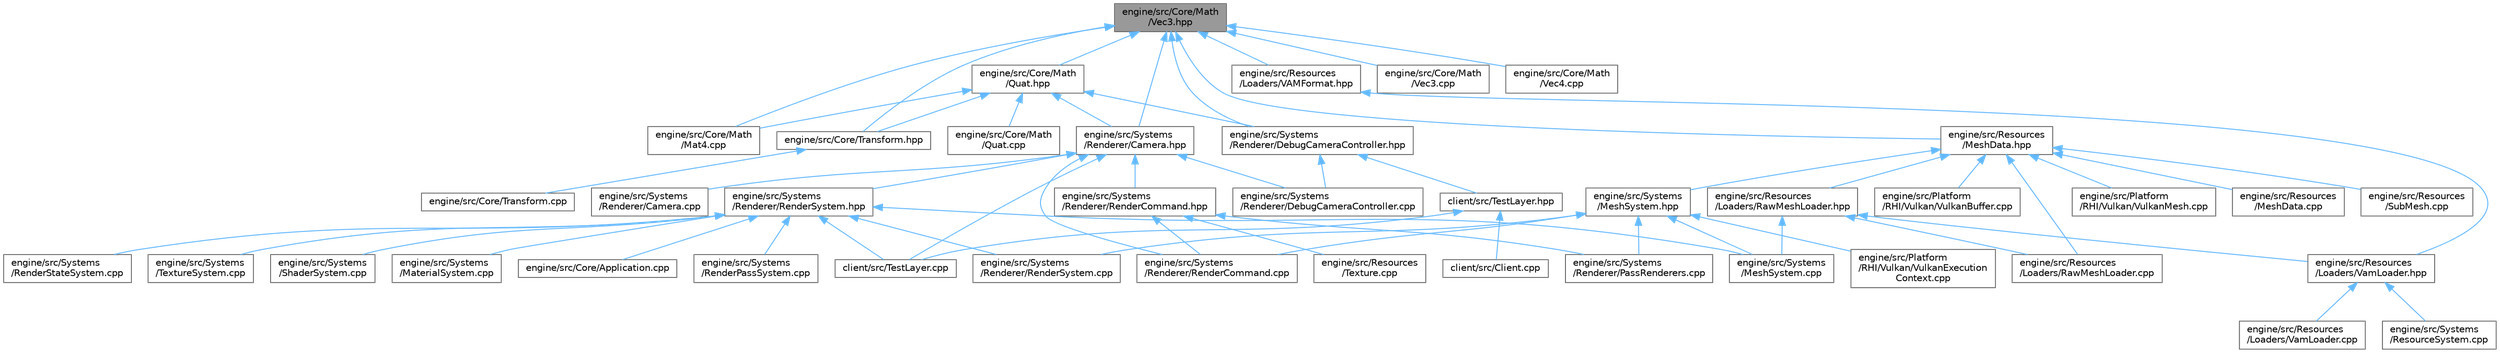 digraph "engine/src/Core/Math/Vec3.hpp"
{
 // LATEX_PDF_SIZE
  bgcolor="transparent";
  edge [fontname=Helvetica,fontsize=10,labelfontname=Helvetica,labelfontsize=10];
  node [fontname=Helvetica,fontsize=10,shape=box,height=0.2,width=0.4];
  Node1 [id="Node000001",label="engine/src/Core/Math\l/Vec3.hpp",height=0.2,width=0.4,color="gray40", fillcolor="grey60", style="filled", fontcolor="black",tooltip=" "];
  Node1 -> Node2 [id="edge56_Node000001_Node000002",dir="back",color="steelblue1",style="solid",tooltip=" "];
  Node2 [id="Node000002",label="engine/src/Core/Math\l/Mat4.cpp",height=0.2,width=0.4,color="grey40", fillcolor="white", style="filled",URL="$_mat4_8cpp.html",tooltip=" "];
  Node1 -> Node3 [id="edge57_Node000001_Node000003",dir="back",color="steelblue1",style="solid",tooltip=" "];
  Node3 [id="Node000003",label="engine/src/Core/Math\l/Quat.hpp",height=0.2,width=0.4,color="grey40", fillcolor="white", style="filled",URL="$_quat_8hpp.html",tooltip=" "];
  Node3 -> Node2 [id="edge58_Node000003_Node000002",dir="back",color="steelblue1",style="solid",tooltip=" "];
  Node3 -> Node4 [id="edge59_Node000003_Node000004",dir="back",color="steelblue1",style="solid",tooltip=" "];
  Node4 [id="Node000004",label="engine/src/Core/Math\l/Quat.cpp",height=0.2,width=0.4,color="grey40", fillcolor="white", style="filled",URL="$_quat_8cpp.html",tooltip=" "];
  Node3 -> Node5 [id="edge60_Node000003_Node000005",dir="back",color="steelblue1",style="solid",tooltip=" "];
  Node5 [id="Node000005",label="engine/src/Core/Transform.hpp",height=0.2,width=0.4,color="grey40", fillcolor="white", style="filled",URL="$_transform_8hpp.html",tooltip=" "];
  Node5 -> Node6 [id="edge61_Node000005_Node000006",dir="back",color="steelblue1",style="solid",tooltip=" "];
  Node6 [id="Node000006",label="engine/src/Core/Transform.cpp",height=0.2,width=0.4,color="grey40", fillcolor="white", style="filled",URL="$_transform_8cpp.html",tooltip=" "];
  Node3 -> Node7 [id="edge62_Node000003_Node000007",dir="back",color="steelblue1",style="solid",tooltip=" "];
  Node7 [id="Node000007",label="engine/src/Systems\l/Renderer/Camera.hpp",height=0.2,width=0.4,color="grey40", fillcolor="white", style="filled",URL="$_camera_8hpp.html",tooltip=" "];
  Node7 -> Node8 [id="edge63_Node000007_Node000008",dir="back",color="steelblue1",style="solid",tooltip=" "];
  Node8 [id="Node000008",label="client/src/TestLayer.cpp",height=0.2,width=0.4,color="grey40", fillcolor="white", style="filled",URL="$client_2src_2_test_layer_8cpp.html",tooltip=" "];
  Node7 -> Node9 [id="edge64_Node000007_Node000009",dir="back",color="steelblue1",style="solid",tooltip=" "];
  Node9 [id="Node000009",label="engine/src/Systems\l/Renderer/Camera.cpp",height=0.2,width=0.4,color="grey40", fillcolor="white", style="filled",URL="$_camera_8cpp.html",tooltip=" "];
  Node7 -> Node10 [id="edge65_Node000007_Node000010",dir="back",color="steelblue1",style="solid",tooltip=" "];
  Node10 [id="Node000010",label="engine/src/Systems\l/Renderer/DebugCameraController.cpp",height=0.2,width=0.4,color="grey40", fillcolor="white", style="filled",URL="$_debug_camera_controller_8cpp.html",tooltip=" "];
  Node7 -> Node11 [id="edge66_Node000007_Node000011",dir="back",color="steelblue1",style="solid",tooltip=" "];
  Node11 [id="Node000011",label="engine/src/Systems\l/Renderer/RenderCommand.cpp",height=0.2,width=0.4,color="grey40", fillcolor="white", style="filled",URL="$_render_command_8cpp.html",tooltip=" "];
  Node7 -> Node12 [id="edge67_Node000007_Node000012",dir="back",color="steelblue1",style="solid",tooltip=" "];
  Node12 [id="Node000012",label="engine/src/Systems\l/Renderer/RenderCommand.hpp",height=0.2,width=0.4,color="grey40", fillcolor="white", style="filled",URL="$_render_command_8hpp.html",tooltip=" "];
  Node12 -> Node13 [id="edge68_Node000012_Node000013",dir="back",color="steelblue1",style="solid",tooltip=" "];
  Node13 [id="Node000013",label="engine/src/Resources\l/Texture.cpp",height=0.2,width=0.4,color="grey40", fillcolor="white", style="filled",URL="$_texture_8cpp.html",tooltip=" "];
  Node12 -> Node14 [id="edge69_Node000012_Node000014",dir="back",color="steelblue1",style="solid",tooltip=" "];
  Node14 [id="Node000014",label="engine/src/Systems\l/Renderer/PassRenderers.cpp",height=0.2,width=0.4,color="grey40", fillcolor="white", style="filled",URL="$_pass_renderers_8cpp.html",tooltip=" "];
  Node12 -> Node11 [id="edge70_Node000012_Node000011",dir="back",color="steelblue1",style="solid",tooltip=" "];
  Node7 -> Node15 [id="edge71_Node000007_Node000015",dir="back",color="steelblue1",style="solid",tooltip=" "];
  Node15 [id="Node000015",label="engine/src/Systems\l/Renderer/RenderSystem.hpp",height=0.2,width=0.4,color="grey40", fillcolor="white", style="filled",URL="$_render_system_8hpp.html",tooltip=" "];
  Node15 -> Node8 [id="edge72_Node000015_Node000008",dir="back",color="steelblue1",style="solid",tooltip=" "];
  Node15 -> Node16 [id="edge73_Node000015_Node000016",dir="back",color="steelblue1",style="solid",tooltip=" "];
  Node16 [id="Node000016",label="engine/src/Core/Application.cpp",height=0.2,width=0.4,color="grey40", fillcolor="white", style="filled",URL="$_application_8cpp.html",tooltip=" "];
  Node15 -> Node17 [id="edge74_Node000015_Node000017",dir="back",color="steelblue1",style="solid",tooltip=" "];
  Node17 [id="Node000017",label="engine/src/Systems\l/MaterialSystem.cpp",height=0.2,width=0.4,color="grey40", fillcolor="white", style="filled",URL="$_material_system_8cpp.html",tooltip=" "];
  Node15 -> Node18 [id="edge75_Node000015_Node000018",dir="back",color="steelblue1",style="solid",tooltip=" "];
  Node18 [id="Node000018",label="engine/src/Systems\l/MeshSystem.cpp",height=0.2,width=0.4,color="grey40", fillcolor="white", style="filled",URL="$_mesh_system_8cpp.html",tooltip=" "];
  Node15 -> Node19 [id="edge76_Node000015_Node000019",dir="back",color="steelblue1",style="solid",tooltip=" "];
  Node19 [id="Node000019",label="engine/src/Systems\l/RenderPassSystem.cpp",height=0.2,width=0.4,color="grey40", fillcolor="white", style="filled",URL="$_render_pass_system_8cpp.html",tooltip=" "];
  Node15 -> Node20 [id="edge77_Node000015_Node000020",dir="back",color="steelblue1",style="solid",tooltip=" "];
  Node20 [id="Node000020",label="engine/src/Systems\l/RenderStateSystem.cpp",height=0.2,width=0.4,color="grey40", fillcolor="white", style="filled",URL="$_render_state_system_8cpp.html",tooltip=" "];
  Node15 -> Node21 [id="edge78_Node000015_Node000021",dir="back",color="steelblue1",style="solid",tooltip=" "];
  Node21 [id="Node000021",label="engine/src/Systems\l/Renderer/RenderSystem.cpp",height=0.2,width=0.4,color="grey40", fillcolor="white", style="filled",URL="$_render_system_8cpp.html",tooltip=" "];
  Node15 -> Node22 [id="edge79_Node000015_Node000022",dir="back",color="steelblue1",style="solid",tooltip=" "];
  Node22 [id="Node000022",label="engine/src/Systems\l/ShaderSystem.cpp",height=0.2,width=0.4,color="grey40", fillcolor="white", style="filled",URL="$_shader_system_8cpp.html",tooltip=" "];
  Node15 -> Node23 [id="edge80_Node000015_Node000023",dir="back",color="steelblue1",style="solid",tooltip=" "];
  Node23 [id="Node000023",label="engine/src/Systems\l/TextureSystem.cpp",height=0.2,width=0.4,color="grey40", fillcolor="white", style="filled",URL="$_texture_system_8cpp.html",tooltip=" "];
  Node3 -> Node24 [id="edge81_Node000003_Node000024",dir="back",color="steelblue1",style="solid",tooltip=" "];
  Node24 [id="Node000024",label="engine/src/Systems\l/Renderer/DebugCameraController.hpp",height=0.2,width=0.4,color="grey40", fillcolor="white", style="filled",URL="$_debug_camera_controller_8hpp.html",tooltip=" "];
  Node24 -> Node25 [id="edge82_Node000024_Node000025",dir="back",color="steelblue1",style="solid",tooltip=" "];
  Node25 [id="Node000025",label="client/src/TestLayer.hpp",height=0.2,width=0.4,color="grey40", fillcolor="white", style="filled",URL="$client_2src_2_test_layer_8hpp.html",tooltip=" "];
  Node25 -> Node26 [id="edge83_Node000025_Node000026",dir="back",color="steelblue1",style="solid",tooltip=" "];
  Node26 [id="Node000026",label="client/src/Client.cpp",height=0.2,width=0.4,color="grey40", fillcolor="white", style="filled",URL="$_client_8cpp.html",tooltip=" "];
  Node25 -> Node8 [id="edge84_Node000025_Node000008",dir="back",color="steelblue1",style="solid",tooltip=" "];
  Node24 -> Node10 [id="edge85_Node000024_Node000010",dir="back",color="steelblue1",style="solid",tooltip=" "];
  Node1 -> Node27 [id="edge86_Node000001_Node000027",dir="back",color="steelblue1",style="solid",tooltip=" "];
  Node27 [id="Node000027",label="engine/src/Core/Math\l/Vec3.cpp",height=0.2,width=0.4,color="grey40", fillcolor="white", style="filled",URL="$_vec3_8cpp.html",tooltip=" "];
  Node1 -> Node28 [id="edge87_Node000001_Node000028",dir="back",color="steelblue1",style="solid",tooltip=" "];
  Node28 [id="Node000028",label="engine/src/Core/Math\l/Vec4.cpp",height=0.2,width=0.4,color="grey40", fillcolor="white", style="filled",URL="$_vec4_8cpp.html",tooltip=" "];
  Node1 -> Node5 [id="edge88_Node000001_Node000005",dir="back",color="steelblue1",style="solid",tooltip=" "];
  Node1 -> Node29 [id="edge89_Node000001_Node000029",dir="back",color="steelblue1",style="solid",tooltip=" "];
  Node29 [id="Node000029",label="engine/src/Resources\l/Loaders/VAMFormat.hpp",height=0.2,width=0.4,color="grey40", fillcolor="white", style="filled",URL="$_v_a_m_format_8hpp.html",tooltip=" "];
  Node29 -> Node30 [id="edge90_Node000029_Node000030",dir="back",color="steelblue1",style="solid",tooltip=" "];
  Node30 [id="Node000030",label="engine/src/Resources\l/Loaders/VamLoader.hpp",height=0.2,width=0.4,color="grey40", fillcolor="white", style="filled",URL="$_vam_loader_8hpp.html",tooltip=" "];
  Node30 -> Node31 [id="edge91_Node000030_Node000031",dir="back",color="steelblue1",style="solid",tooltip=" "];
  Node31 [id="Node000031",label="engine/src/Resources\l/Loaders/VamLoader.cpp",height=0.2,width=0.4,color="grey40", fillcolor="white", style="filled",URL="$_vam_loader_8cpp.html",tooltip=" "];
  Node30 -> Node32 [id="edge92_Node000030_Node000032",dir="back",color="steelblue1",style="solid",tooltip=" "];
  Node32 [id="Node000032",label="engine/src/Systems\l/ResourceSystem.cpp",height=0.2,width=0.4,color="grey40", fillcolor="white", style="filled",URL="$_resource_system_8cpp.html",tooltip=" "];
  Node1 -> Node33 [id="edge93_Node000001_Node000033",dir="back",color="steelblue1",style="solid",tooltip=" "];
  Node33 [id="Node000033",label="engine/src/Resources\l/MeshData.hpp",height=0.2,width=0.4,color="grey40", fillcolor="white", style="filled",URL="$_mesh_data_8hpp.html",tooltip=" "];
  Node33 -> Node34 [id="edge94_Node000033_Node000034",dir="back",color="steelblue1",style="solid",tooltip=" "];
  Node34 [id="Node000034",label="engine/src/Platform\l/RHI/Vulkan/VulkanBuffer.cpp",height=0.2,width=0.4,color="grey40", fillcolor="white", style="filled",URL="$_vulkan_buffer_8cpp.html",tooltip=" "];
  Node33 -> Node35 [id="edge95_Node000033_Node000035",dir="back",color="steelblue1",style="solid",tooltip=" "];
  Node35 [id="Node000035",label="engine/src/Platform\l/RHI/Vulkan/VulkanMesh.cpp",height=0.2,width=0.4,color="grey40", fillcolor="white", style="filled",URL="$_vulkan_mesh_8cpp.html",tooltip=" "];
  Node33 -> Node36 [id="edge96_Node000033_Node000036",dir="back",color="steelblue1",style="solid",tooltip=" "];
  Node36 [id="Node000036",label="engine/src/Resources\l/Loaders/RawMeshLoader.cpp",height=0.2,width=0.4,color="grey40", fillcolor="white", style="filled",URL="$_raw_mesh_loader_8cpp.html",tooltip=" "];
  Node33 -> Node37 [id="edge97_Node000033_Node000037",dir="back",color="steelblue1",style="solid",tooltip=" "];
  Node37 [id="Node000037",label="engine/src/Resources\l/Loaders/RawMeshLoader.hpp",height=0.2,width=0.4,color="grey40", fillcolor="white", style="filled",URL="$_raw_mesh_loader_8hpp.html",tooltip=" "];
  Node37 -> Node36 [id="edge98_Node000037_Node000036",dir="back",color="steelblue1",style="solid",tooltip=" "];
  Node37 -> Node30 [id="edge99_Node000037_Node000030",dir="back",color="steelblue1",style="solid",tooltip=" "];
  Node37 -> Node18 [id="edge100_Node000037_Node000018",dir="back",color="steelblue1",style="solid",tooltip=" "];
  Node33 -> Node38 [id="edge101_Node000033_Node000038",dir="back",color="steelblue1",style="solid",tooltip=" "];
  Node38 [id="Node000038",label="engine/src/Resources\l/MeshData.cpp",height=0.2,width=0.4,color="grey40", fillcolor="white", style="filled",URL="$_mesh_data_8cpp.html",tooltip=" "];
  Node33 -> Node39 [id="edge102_Node000033_Node000039",dir="back",color="steelblue1",style="solid",tooltip=" "];
  Node39 [id="Node000039",label="engine/src/Resources\l/SubMesh.cpp",height=0.2,width=0.4,color="grey40", fillcolor="white", style="filled",URL="$_sub_mesh_8cpp.html",tooltip=" "];
  Node33 -> Node40 [id="edge103_Node000033_Node000040",dir="back",color="steelblue1",style="solid",tooltip=" "];
  Node40 [id="Node000040",label="engine/src/Systems\l/MeshSystem.hpp",height=0.2,width=0.4,color="grey40", fillcolor="white", style="filled",URL="$_mesh_system_8hpp.html",tooltip=" "];
  Node40 -> Node41 [id="edge104_Node000040_Node000041",dir="back",color="steelblue1",style="solid",tooltip=" "];
  Node41 [id="Node000041",label="engine/src/Platform\l/RHI/Vulkan/VulkanExecution\lContext.cpp",height=0.2,width=0.4,color="grey40", fillcolor="white", style="filled",URL="$_vulkan_execution_context_8cpp.html",tooltip=" "];
  Node40 -> Node18 [id="edge105_Node000040_Node000018",dir="back",color="steelblue1",style="solid",tooltip=" "];
  Node40 -> Node14 [id="edge106_Node000040_Node000014",dir="back",color="steelblue1",style="solid",tooltip=" "];
  Node40 -> Node11 [id="edge107_Node000040_Node000011",dir="back",color="steelblue1",style="solid",tooltip=" "];
  Node40 -> Node21 [id="edge108_Node000040_Node000021",dir="back",color="steelblue1",style="solid",tooltip=" "];
  Node1 -> Node7 [id="edge109_Node000001_Node000007",dir="back",color="steelblue1",style="solid",tooltip=" "];
  Node1 -> Node24 [id="edge110_Node000001_Node000024",dir="back",color="steelblue1",style="solid",tooltip=" "];
}
